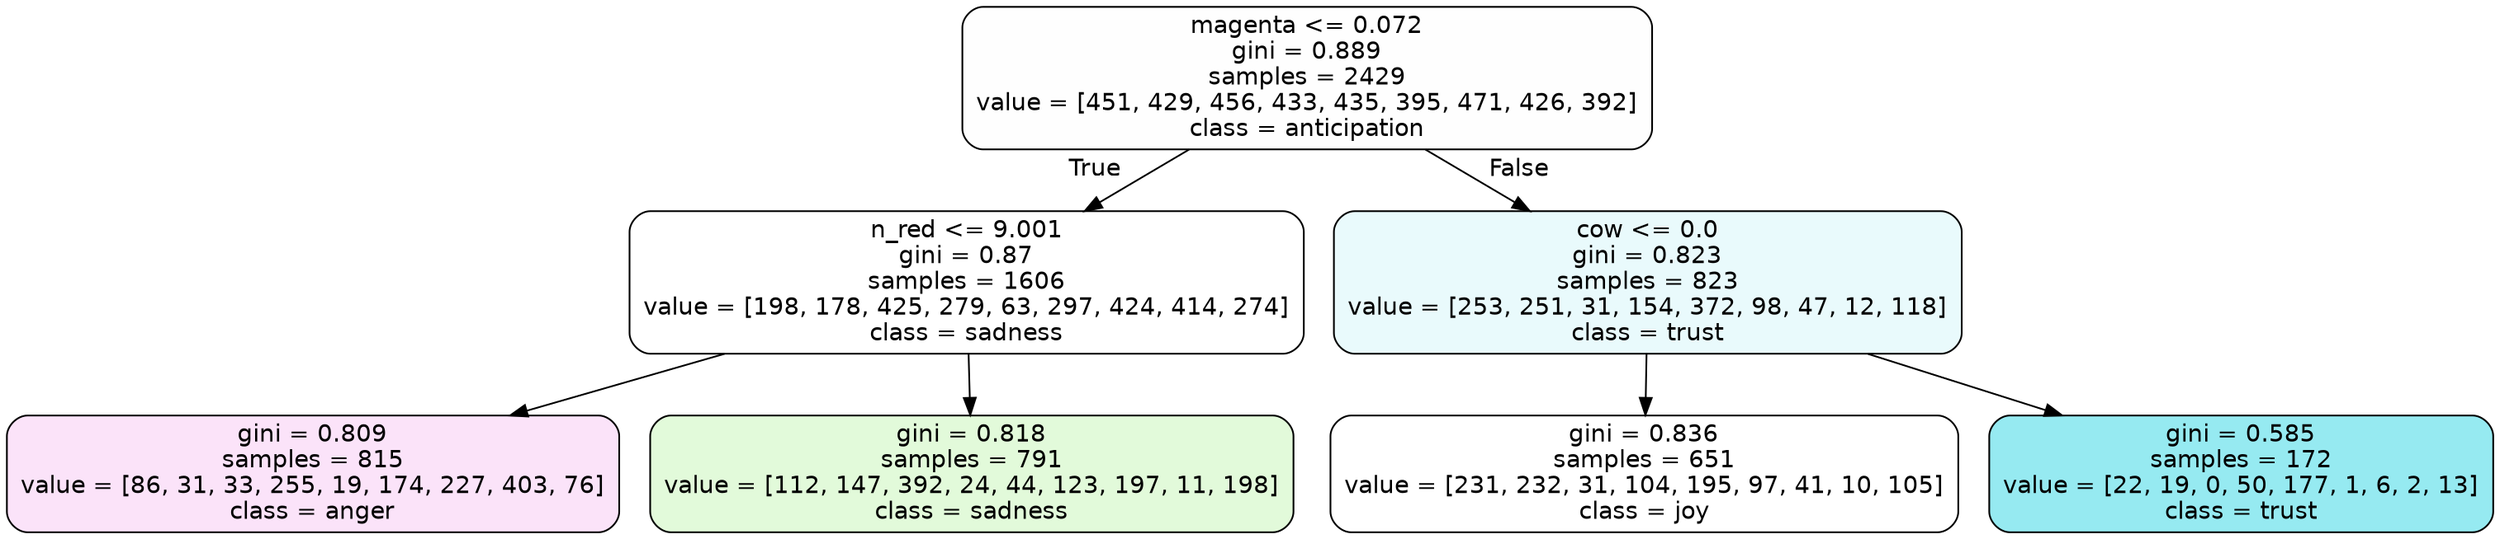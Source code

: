 digraph Tree {
node [shape=box, style="filled, rounded", color="black", fontname=helvetica] ;
edge [fontname=helvetica] ;
0 [label="magenta <= 0.072\ngini = 0.889\nsamples = 2429\nvalue = [451, 429, 456, 433, 435, 395, 471, 426, 392]\nclass = anticipation", fillcolor="#8139e501"] ;
1 [label="n_red <= 9.001\ngini = 0.87\nsamples = 1606\nvalue = [198, 178, 425, 279, 63, 297, 424, 414, 274]\nclass = sadness", fillcolor="#64e53900"] ;
0 -> 1 [labeldistance=2.5, labelangle=45, headlabel="True"] ;
2 [label="gini = 0.809\nsamples = 815\nvalue = [86, 31, 33, 255, 19, 174, 227, 403, 76]\nclass = anger", fillcolor="#e539d724"] ;
1 -> 2 ;
3 [label="gini = 0.818\nsamples = 791\nvalue = [112, 147, 392, 24, 44, 123, 197, 11, 198]\nclass = sadness", fillcolor="#64e5392f"] ;
1 -> 3 ;
4 [label="cow <= 0.0\ngini = 0.823\nsamples = 823\nvalue = [253, 251, 31, 154, 372, 98, 47, 12, 118]\nclass = trust", fillcolor="#39d7e51c"] ;
0 -> 4 [labeldistance=2.5, labelangle=-45, headlabel="False"] ;
5 [label="gini = 0.836\nsamples = 651\nvalue = [231, 232, 31, 104, 195, 97, 41, 10, 105]\nclass = joy", fillcolor="#d7e53900"] ;
4 -> 5 ;
6 [label="gini = 0.585\nsamples = 172\nvalue = [22, 19, 0, 50, 177, 1, 6, 2, 13]\nclass = trust", fillcolor="#39d7e587"] ;
4 -> 6 ;
}